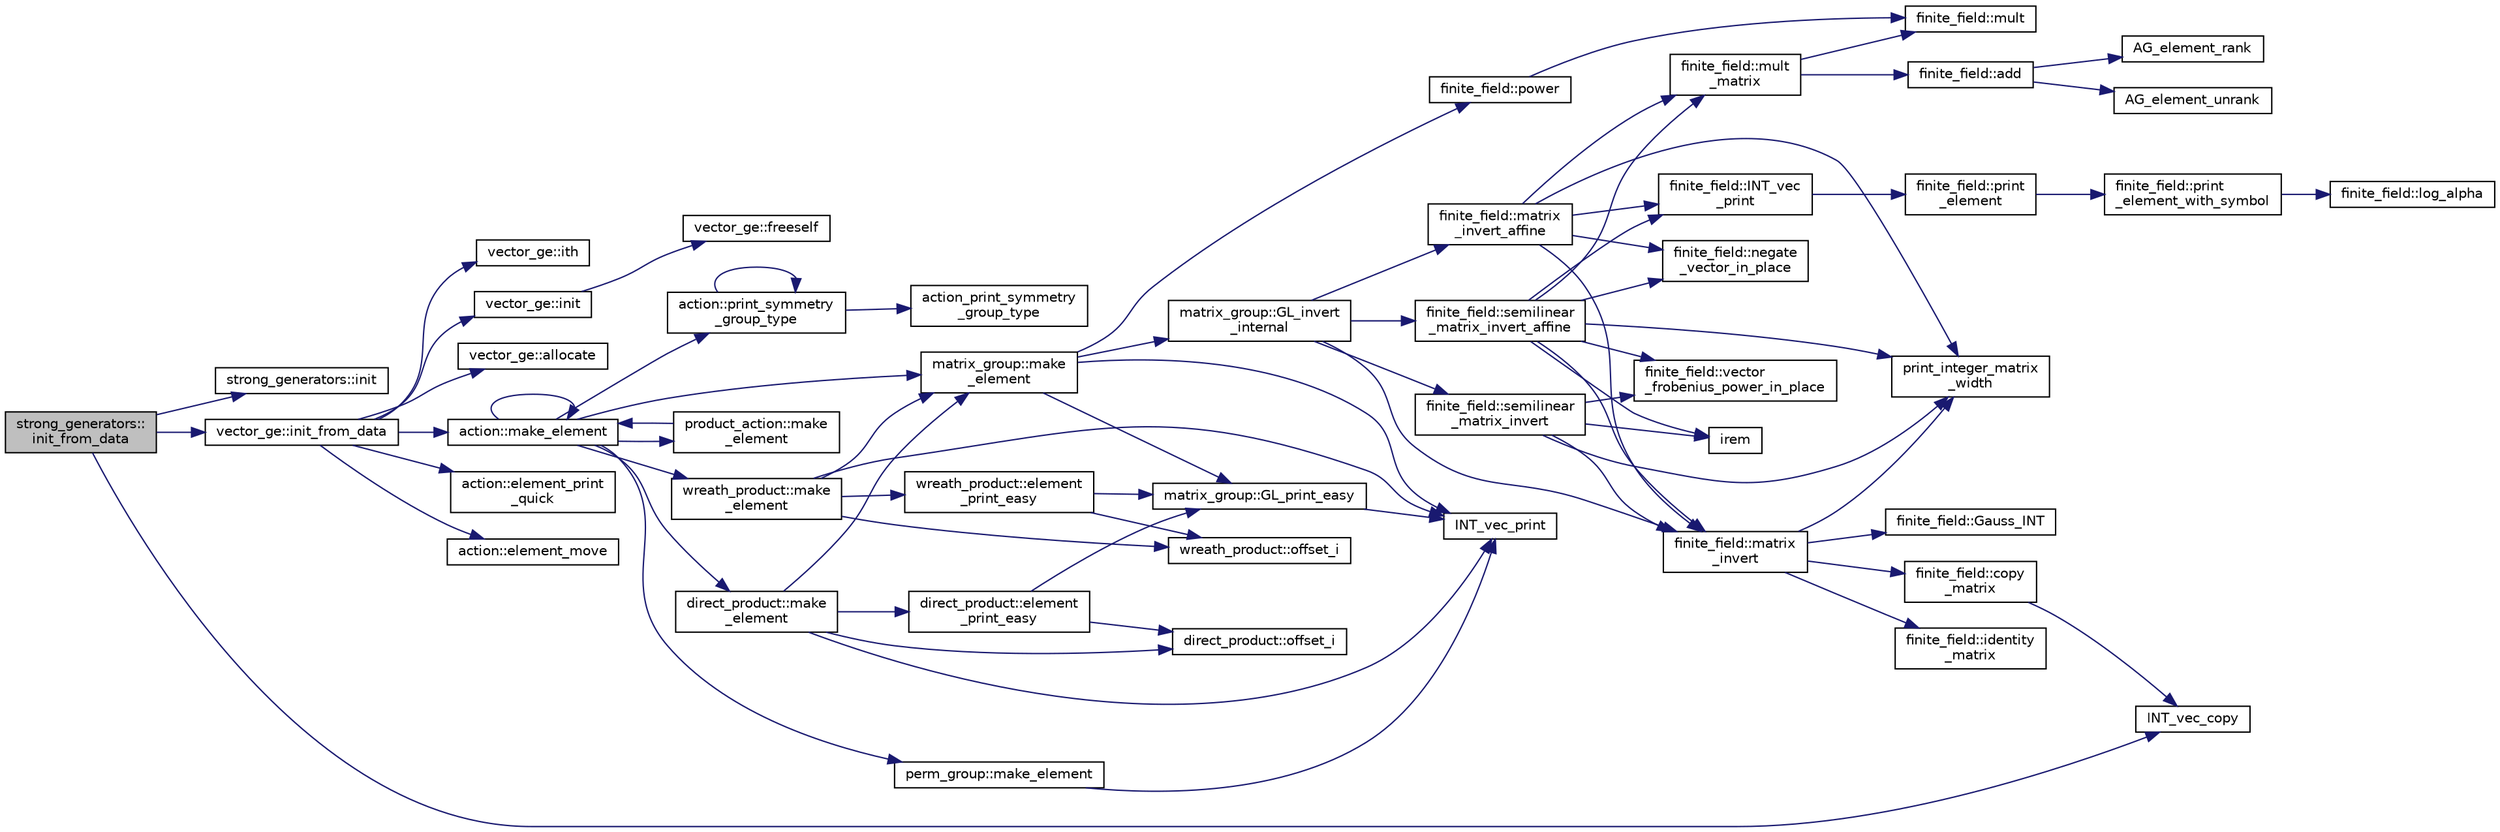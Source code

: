 digraph "strong_generators::init_from_data"
{
  edge [fontname="Helvetica",fontsize="10",labelfontname="Helvetica",labelfontsize="10"];
  node [fontname="Helvetica",fontsize="10",shape=record];
  rankdir="LR";
  Node2578 [label="strong_generators::\linit_from_data",height=0.2,width=0.4,color="black", fillcolor="grey75", style="filled", fontcolor="black"];
  Node2578 -> Node2579 [color="midnightblue",fontsize="10",style="solid",fontname="Helvetica"];
  Node2579 [label="strong_generators::init",height=0.2,width=0.4,color="black", fillcolor="white", style="filled",URL="$dc/d09/classstrong__generators.html#ab7d37035d3b2ea516c4e989715f91ad5"];
  Node2578 -> Node2580 [color="midnightblue",fontsize="10",style="solid",fontname="Helvetica"];
  Node2580 [label="vector_ge::init_from_data",height=0.2,width=0.4,color="black", fillcolor="white", style="filled",URL="$d4/d6e/classvector__ge.html#a44b1669e41321b41d93fb5cf957b8bc5"];
  Node2580 -> Node2581 [color="midnightblue",fontsize="10",style="solid",fontname="Helvetica"];
  Node2581 [label="vector_ge::init",height=0.2,width=0.4,color="black", fillcolor="white", style="filled",URL="$d4/d6e/classvector__ge.html#afe1d6befd1f1501e6be34afbaa9d30a8"];
  Node2581 -> Node2582 [color="midnightblue",fontsize="10",style="solid",fontname="Helvetica"];
  Node2582 [label="vector_ge::freeself",height=0.2,width=0.4,color="black", fillcolor="white", style="filled",URL="$d4/d6e/classvector__ge.html#aa002e4b715cc73a9b8b367d29700b452"];
  Node2580 -> Node2583 [color="midnightblue",fontsize="10",style="solid",fontname="Helvetica"];
  Node2583 [label="vector_ge::allocate",height=0.2,width=0.4,color="black", fillcolor="white", style="filled",URL="$d4/d6e/classvector__ge.html#a35b062a9201b30f0a87bf87702d243ae"];
  Node2580 -> Node2584 [color="midnightblue",fontsize="10",style="solid",fontname="Helvetica"];
  Node2584 [label="action::make_element",height=0.2,width=0.4,color="black", fillcolor="white", style="filled",URL="$d2/d86/classaction.html#a920fa2a27583fb60bae10e7b282cdd1d"];
  Node2584 -> Node2585 [color="midnightblue",fontsize="10",style="solid",fontname="Helvetica"];
  Node2585 [label="product_action::make\l_element",height=0.2,width=0.4,color="black", fillcolor="white", style="filled",URL="$d8/d74/classproduct__action.html#a1d16f9f3a4be7b3ed6ce0825612a3cd8"];
  Node2585 -> Node2584 [color="midnightblue",fontsize="10",style="solid",fontname="Helvetica"];
  Node2584 -> Node2584 [color="midnightblue",fontsize="10",style="solid",fontname="Helvetica"];
  Node2584 -> Node2586 [color="midnightblue",fontsize="10",style="solid",fontname="Helvetica"];
  Node2586 [label="matrix_group::make\l_element",height=0.2,width=0.4,color="black", fillcolor="white", style="filled",URL="$d3/ded/classmatrix__group.html#adf67c0031ec58afbbc545e65a1cf6845"];
  Node2586 -> Node2587 [color="midnightblue",fontsize="10",style="solid",fontname="Helvetica"];
  Node2587 [label="INT_vec_print",height=0.2,width=0.4,color="black", fillcolor="white", style="filled",URL="$df/dbf/sajeeb_8_c.html#a79a5901af0b47dd0d694109543c027fe"];
  Node2586 -> Node2588 [color="midnightblue",fontsize="10",style="solid",fontname="Helvetica"];
  Node2588 [label="finite_field::power",height=0.2,width=0.4,color="black", fillcolor="white", style="filled",URL="$df/d5a/classfinite__field.html#a0437871b8f775f0b2d589188d9ad7e61"];
  Node2588 -> Node2589 [color="midnightblue",fontsize="10",style="solid",fontname="Helvetica"];
  Node2589 [label="finite_field::mult",height=0.2,width=0.4,color="black", fillcolor="white", style="filled",URL="$df/d5a/classfinite__field.html#a24fb5917aa6d4d656fd855b7f44a13b0"];
  Node2586 -> Node2590 [color="midnightblue",fontsize="10",style="solid",fontname="Helvetica"];
  Node2590 [label="matrix_group::GL_invert\l_internal",height=0.2,width=0.4,color="black", fillcolor="white", style="filled",URL="$d3/ded/classmatrix__group.html#ab2b9f8046dee535722e07a92ec3ab0b6"];
  Node2590 -> Node2591 [color="midnightblue",fontsize="10",style="solid",fontname="Helvetica"];
  Node2591 [label="finite_field::semilinear\l_matrix_invert",height=0.2,width=0.4,color="black", fillcolor="white", style="filled",URL="$df/d5a/classfinite__field.html#a940fec6a9c31b10eed2e8d37c5472d93"];
  Node2591 -> Node2592 [color="midnightblue",fontsize="10",style="solid",fontname="Helvetica"];
  Node2592 [label="print_integer_matrix\l_width",height=0.2,width=0.4,color="black", fillcolor="white", style="filled",URL="$d5/db4/io__and__os_8h.html#aa78f3e73fc2179251bd15adbcc31573f"];
  Node2591 -> Node2593 [color="midnightblue",fontsize="10",style="solid",fontname="Helvetica"];
  Node2593 [label="finite_field::matrix\l_invert",height=0.2,width=0.4,color="black", fillcolor="white", style="filled",URL="$df/d5a/classfinite__field.html#a4c017c0edc20fefef3da0db4ef4248f7"];
  Node2593 -> Node2592 [color="midnightblue",fontsize="10",style="solid",fontname="Helvetica"];
  Node2593 -> Node2594 [color="midnightblue",fontsize="10",style="solid",fontname="Helvetica"];
  Node2594 [label="finite_field::copy\l_matrix",height=0.2,width=0.4,color="black", fillcolor="white", style="filled",URL="$df/d5a/classfinite__field.html#a2bfe6d4feabc4f27d253c7702ef9b8cb"];
  Node2594 -> Node2595 [color="midnightblue",fontsize="10",style="solid",fontname="Helvetica"];
  Node2595 [label="INT_vec_copy",height=0.2,width=0.4,color="black", fillcolor="white", style="filled",URL="$df/dbf/sajeeb_8_c.html#ac2d875e27e009af6ec04d17254d11075"];
  Node2593 -> Node2596 [color="midnightblue",fontsize="10",style="solid",fontname="Helvetica"];
  Node2596 [label="finite_field::identity\l_matrix",height=0.2,width=0.4,color="black", fillcolor="white", style="filled",URL="$df/d5a/classfinite__field.html#a4688997f80b8721560bccec986c23413"];
  Node2593 -> Node2597 [color="midnightblue",fontsize="10",style="solid",fontname="Helvetica"];
  Node2597 [label="finite_field::Gauss_INT",height=0.2,width=0.4,color="black", fillcolor="white", style="filled",URL="$df/d5a/classfinite__field.html#adb676d2e80341b53751326e3a58beb11"];
  Node2591 -> Node2598 [color="midnightblue",fontsize="10",style="solid",fontname="Helvetica"];
  Node2598 [label="finite_field::vector\l_frobenius_power_in_place",height=0.2,width=0.4,color="black", fillcolor="white", style="filled",URL="$df/d5a/classfinite__field.html#ab56074024300775d943c7943d845df91"];
  Node2591 -> Node2599 [color="midnightblue",fontsize="10",style="solid",fontname="Helvetica"];
  Node2599 [label="irem",height=0.2,width=0.4,color="black", fillcolor="white", style="filled",URL="$de/dc5/algebra__and__number__theory_8h.html#ae753505dbf1e3a9adaaf2f0893dd8c6c"];
  Node2590 -> Node2593 [color="midnightblue",fontsize="10",style="solid",fontname="Helvetica"];
  Node2590 -> Node2600 [color="midnightblue",fontsize="10",style="solid",fontname="Helvetica"];
  Node2600 [label="finite_field::semilinear\l_matrix_invert_affine",height=0.2,width=0.4,color="black", fillcolor="white", style="filled",URL="$df/d5a/classfinite__field.html#a23db70e745bf22d230da684440e1fc59"];
  Node2600 -> Node2592 [color="midnightblue",fontsize="10",style="solid",fontname="Helvetica"];
  Node2600 -> Node2601 [color="midnightblue",fontsize="10",style="solid",fontname="Helvetica"];
  Node2601 [label="finite_field::INT_vec\l_print",height=0.2,width=0.4,color="black", fillcolor="white", style="filled",URL="$df/d5a/classfinite__field.html#a9c33a61dedc197e37b014b6f8dc07f06"];
  Node2601 -> Node2602 [color="midnightblue",fontsize="10",style="solid",fontname="Helvetica"];
  Node2602 [label="finite_field::print\l_element",height=0.2,width=0.4,color="black", fillcolor="white", style="filled",URL="$df/d5a/classfinite__field.html#ab7d1f59c043d7696b8b47c92d0fedad5"];
  Node2602 -> Node2603 [color="midnightblue",fontsize="10",style="solid",fontname="Helvetica"];
  Node2603 [label="finite_field::print\l_element_with_symbol",height=0.2,width=0.4,color="black", fillcolor="white", style="filled",URL="$df/d5a/classfinite__field.html#aa0180c961aa4a0a8934cb4dc82e38a4d"];
  Node2603 -> Node2604 [color="midnightblue",fontsize="10",style="solid",fontname="Helvetica"];
  Node2604 [label="finite_field::log_alpha",height=0.2,width=0.4,color="black", fillcolor="white", style="filled",URL="$df/d5a/classfinite__field.html#a446a83ae0d281ddf44215626f0097305"];
  Node2600 -> Node2593 [color="midnightblue",fontsize="10",style="solid",fontname="Helvetica"];
  Node2600 -> Node2599 [color="midnightblue",fontsize="10",style="solid",fontname="Helvetica"];
  Node2600 -> Node2598 [color="midnightblue",fontsize="10",style="solid",fontname="Helvetica"];
  Node2600 -> Node2605 [color="midnightblue",fontsize="10",style="solid",fontname="Helvetica"];
  Node2605 [label="finite_field::mult\l_matrix",height=0.2,width=0.4,color="black", fillcolor="white", style="filled",URL="$df/d5a/classfinite__field.html#a48517f15dfd7b21c37e0975855f1ada2"];
  Node2605 -> Node2606 [color="midnightblue",fontsize="10",style="solid",fontname="Helvetica"];
  Node2606 [label="finite_field::add",height=0.2,width=0.4,color="black", fillcolor="white", style="filled",URL="$df/d5a/classfinite__field.html#a8f12328a27500f3c7be0c849ebbc9d14"];
  Node2606 -> Node2607 [color="midnightblue",fontsize="10",style="solid",fontname="Helvetica"];
  Node2607 [label="AG_element_unrank",height=0.2,width=0.4,color="black", fillcolor="white", style="filled",URL="$d4/d67/geometry_8h.html#a4a33b86c87b2879b97cfa1327abe2885"];
  Node2606 -> Node2608 [color="midnightblue",fontsize="10",style="solid",fontname="Helvetica"];
  Node2608 [label="AG_element_rank",height=0.2,width=0.4,color="black", fillcolor="white", style="filled",URL="$d4/d67/geometry_8h.html#ab2ac908d07dd8038fd996e26bdc75c17"];
  Node2605 -> Node2589 [color="midnightblue",fontsize="10",style="solid",fontname="Helvetica"];
  Node2600 -> Node2609 [color="midnightblue",fontsize="10",style="solid",fontname="Helvetica"];
  Node2609 [label="finite_field::negate\l_vector_in_place",height=0.2,width=0.4,color="black", fillcolor="white", style="filled",URL="$df/d5a/classfinite__field.html#ad6a305338cfff6d22353ac03c5cd5e03"];
  Node2590 -> Node2610 [color="midnightblue",fontsize="10",style="solid",fontname="Helvetica"];
  Node2610 [label="finite_field::matrix\l_invert_affine",height=0.2,width=0.4,color="black", fillcolor="white", style="filled",URL="$df/d5a/classfinite__field.html#a716c202ca9fcee1911e330f4a5bdba38"];
  Node2610 -> Node2592 [color="midnightblue",fontsize="10",style="solid",fontname="Helvetica"];
  Node2610 -> Node2601 [color="midnightblue",fontsize="10",style="solid",fontname="Helvetica"];
  Node2610 -> Node2593 [color="midnightblue",fontsize="10",style="solid",fontname="Helvetica"];
  Node2610 -> Node2605 [color="midnightblue",fontsize="10",style="solid",fontname="Helvetica"];
  Node2610 -> Node2609 [color="midnightblue",fontsize="10",style="solid",fontname="Helvetica"];
  Node2586 -> Node2611 [color="midnightblue",fontsize="10",style="solid",fontname="Helvetica"];
  Node2611 [label="matrix_group::GL_print_easy",height=0.2,width=0.4,color="black", fillcolor="white", style="filled",URL="$d3/ded/classmatrix__group.html#a3e6f5c276210e8132523150fad82c57e"];
  Node2611 -> Node2587 [color="midnightblue",fontsize="10",style="solid",fontname="Helvetica"];
  Node2584 -> Node2612 [color="midnightblue",fontsize="10",style="solid",fontname="Helvetica"];
  Node2612 [label="wreath_product::make\l_element",height=0.2,width=0.4,color="black", fillcolor="white", style="filled",URL="$d8/dfa/classwreath__product.html#ac47838a579877034b1d2b4cd897625c1"];
  Node2612 -> Node2587 [color="midnightblue",fontsize="10",style="solid",fontname="Helvetica"];
  Node2612 -> Node2586 [color="midnightblue",fontsize="10",style="solid",fontname="Helvetica"];
  Node2612 -> Node2613 [color="midnightblue",fontsize="10",style="solid",fontname="Helvetica"];
  Node2613 [label="wreath_product::offset_i",height=0.2,width=0.4,color="black", fillcolor="white", style="filled",URL="$d8/dfa/classwreath__product.html#a081d6eed767bdd84bc74e555815641c6"];
  Node2612 -> Node2614 [color="midnightblue",fontsize="10",style="solid",fontname="Helvetica"];
  Node2614 [label="wreath_product::element\l_print_easy",height=0.2,width=0.4,color="black", fillcolor="white", style="filled",URL="$d8/dfa/classwreath__product.html#aa1e82da5d4c019c0756b8ebf417ee9dc"];
  Node2614 -> Node2611 [color="midnightblue",fontsize="10",style="solid",fontname="Helvetica"];
  Node2614 -> Node2613 [color="midnightblue",fontsize="10",style="solid",fontname="Helvetica"];
  Node2584 -> Node2615 [color="midnightblue",fontsize="10",style="solid",fontname="Helvetica"];
  Node2615 [label="direct_product::make\l_element",height=0.2,width=0.4,color="black", fillcolor="white", style="filled",URL="$dc/daf/classdirect__product.html#a776efa4be66f9b0481d1f012a14c9dde"];
  Node2615 -> Node2587 [color="midnightblue",fontsize="10",style="solid",fontname="Helvetica"];
  Node2615 -> Node2586 [color="midnightblue",fontsize="10",style="solid",fontname="Helvetica"];
  Node2615 -> Node2616 [color="midnightblue",fontsize="10",style="solid",fontname="Helvetica"];
  Node2616 [label="direct_product::offset_i",height=0.2,width=0.4,color="black", fillcolor="white", style="filled",URL="$dc/daf/classdirect__product.html#a2ec3643bd7223e53c00451d1fe832f20"];
  Node2615 -> Node2617 [color="midnightblue",fontsize="10",style="solid",fontname="Helvetica"];
  Node2617 [label="direct_product::element\l_print_easy",height=0.2,width=0.4,color="black", fillcolor="white", style="filled",URL="$dc/daf/classdirect__product.html#a532daead19e5c7977ce9928dafab79ac"];
  Node2617 -> Node2611 [color="midnightblue",fontsize="10",style="solid",fontname="Helvetica"];
  Node2617 -> Node2616 [color="midnightblue",fontsize="10",style="solid",fontname="Helvetica"];
  Node2584 -> Node2618 [color="midnightblue",fontsize="10",style="solid",fontname="Helvetica"];
  Node2618 [label="perm_group::make_element",height=0.2,width=0.4,color="black", fillcolor="white", style="filled",URL="$df/d0a/classperm__group.html#a52c1c9e55966809c1e30aad80df87774"];
  Node2618 -> Node2587 [color="midnightblue",fontsize="10",style="solid",fontname="Helvetica"];
  Node2584 -> Node2619 [color="midnightblue",fontsize="10",style="solid",fontname="Helvetica"];
  Node2619 [label="action::print_symmetry\l_group_type",height=0.2,width=0.4,color="black", fillcolor="white", style="filled",URL="$d2/d86/classaction.html#aed811766c7e64fe2c853df8b0b67aa6e"];
  Node2619 -> Node2620 [color="midnightblue",fontsize="10",style="solid",fontname="Helvetica"];
  Node2620 [label="action_print_symmetry\l_group_type",height=0.2,width=0.4,color="black", fillcolor="white", style="filled",URL="$d5/d90/action__global_8_c.html#a03666b9440c4962148eba7905b9f843c"];
  Node2619 -> Node2619 [color="midnightblue",fontsize="10",style="solid",fontname="Helvetica"];
  Node2580 -> Node2621 [color="midnightblue",fontsize="10",style="solid",fontname="Helvetica"];
  Node2621 [label="action::element_print\l_quick",height=0.2,width=0.4,color="black", fillcolor="white", style="filled",URL="$d2/d86/classaction.html#a4844680cf6750396f76494a28655265b"];
  Node2580 -> Node2622 [color="midnightblue",fontsize="10",style="solid",fontname="Helvetica"];
  Node2622 [label="action::element_move",height=0.2,width=0.4,color="black", fillcolor="white", style="filled",URL="$d2/d86/classaction.html#a550947491bbb534d3d7951f50198a874"];
  Node2580 -> Node2623 [color="midnightblue",fontsize="10",style="solid",fontname="Helvetica"];
  Node2623 [label="vector_ge::ith",height=0.2,width=0.4,color="black", fillcolor="white", style="filled",URL="$d4/d6e/classvector__ge.html#a1ff002e8b746a9beb119d57dcd4a15ff"];
  Node2578 -> Node2595 [color="midnightblue",fontsize="10",style="solid",fontname="Helvetica"];
}
